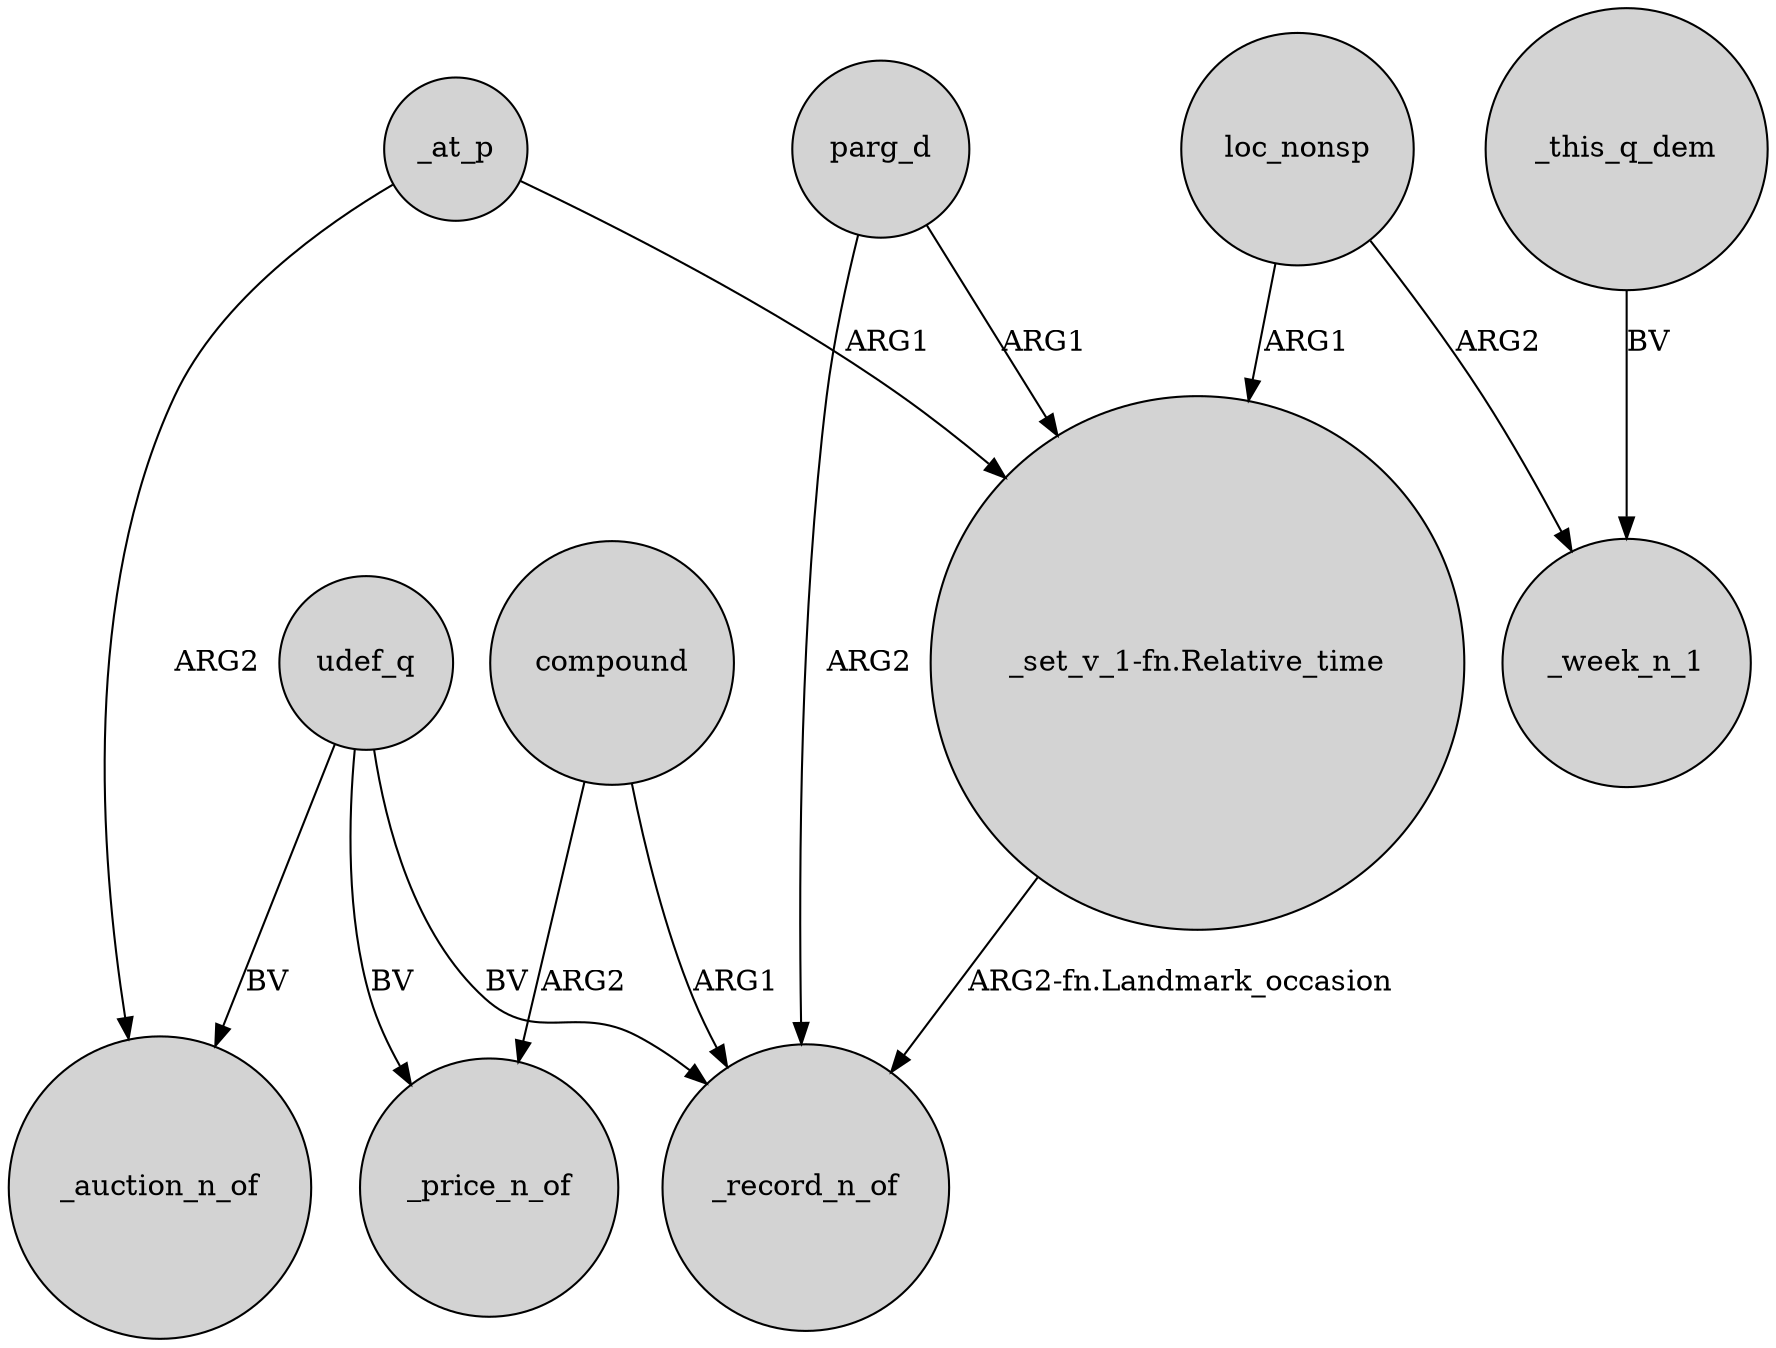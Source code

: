 digraph {
	node [shape=circle style=filled]
	compound -> _price_n_of [label=ARG2]
	parg_d -> "_set_v_1-fn.Relative_time" [label=ARG1]
	_this_q_dem -> _week_n_1 [label=BV]
	_at_p -> "_set_v_1-fn.Relative_time" [label=ARG1]
	loc_nonsp -> _week_n_1 [label=ARG2]
	parg_d -> _record_n_of [label=ARG2]
	udef_q -> _record_n_of [label=BV]
	compound -> _record_n_of [label=ARG1]
	"_set_v_1-fn.Relative_time" -> _record_n_of [label="ARG2-fn.Landmark_occasion"]
	loc_nonsp -> "_set_v_1-fn.Relative_time" [label=ARG1]
	udef_q -> _price_n_of [label=BV]
	udef_q -> _auction_n_of [label=BV]
	_at_p -> _auction_n_of [label=ARG2]
}
